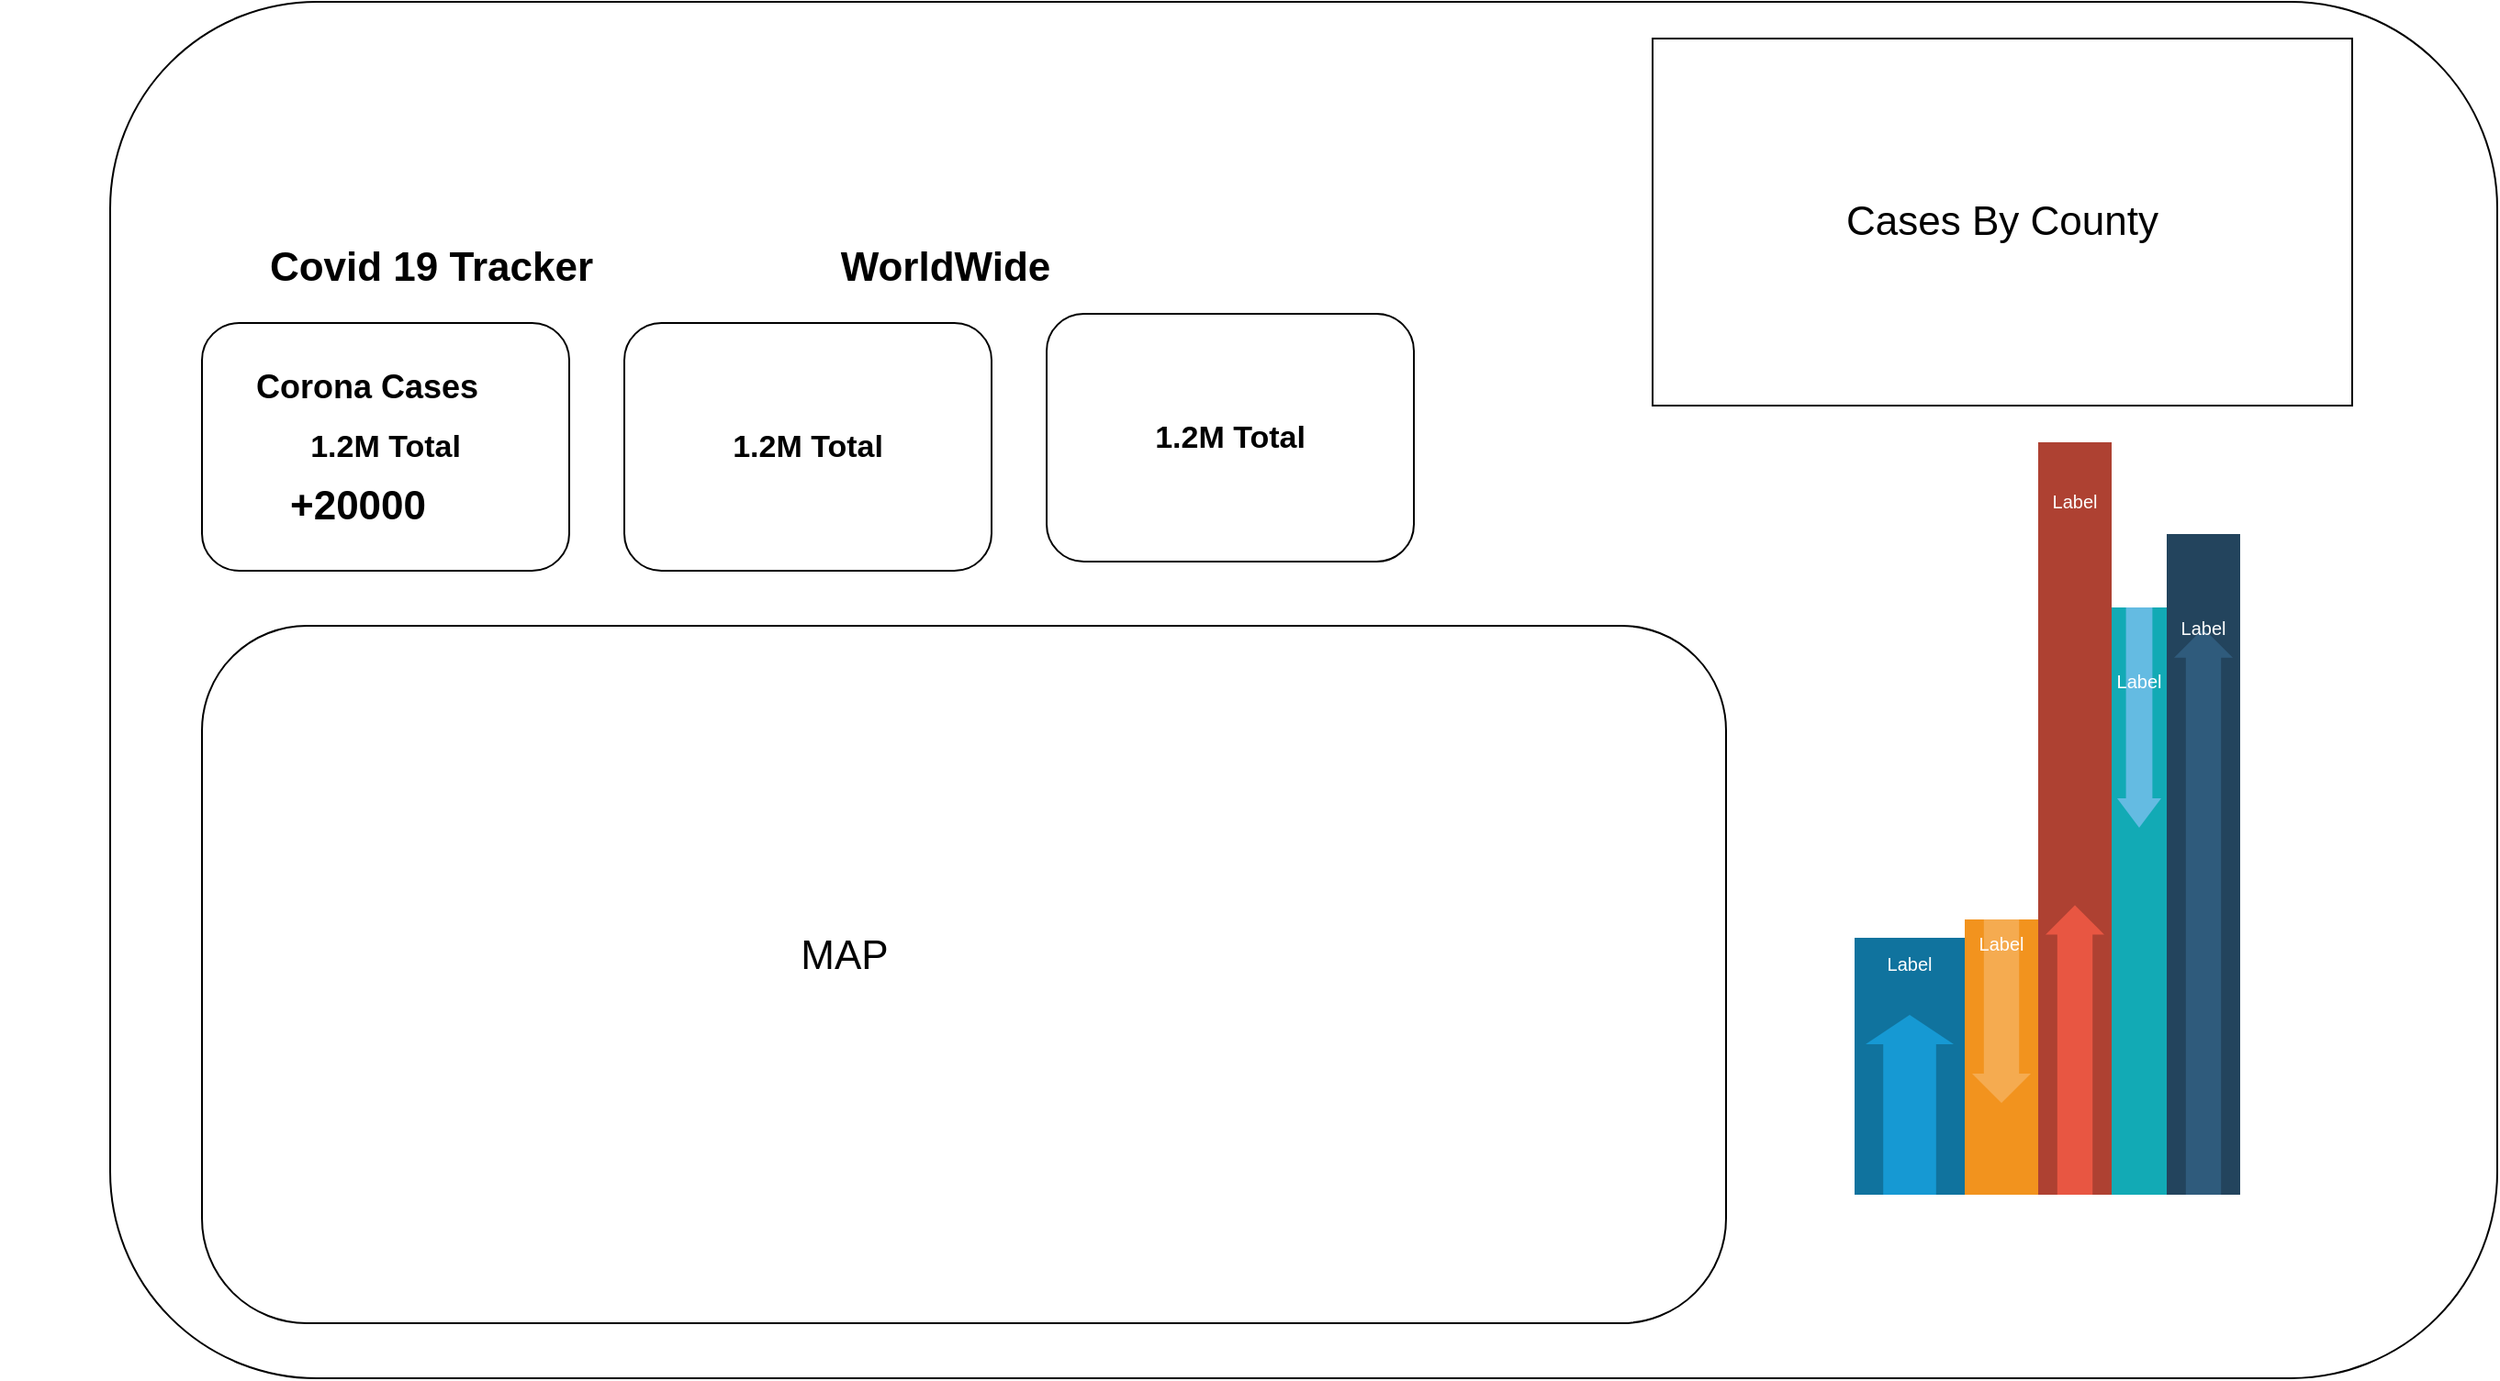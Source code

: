 <mxfile version="13.6.3" type="device"><diagram id="C5RBs43oDa-KdzZeNtuy" name="Page-1"><mxGraphModel dx="2997" dy="1220" grid="1" gridSize="10" guides="1" tooltips="1" connect="1" arrows="1" fold="1" page="1" pageScale="1" pageWidth="827" pageHeight="1169" math="0" shadow="0"><root><mxCell id="WIyWlLk6GJQsqaUBKTNV-0"/><mxCell id="WIyWlLk6GJQsqaUBKTNV-1" parent="WIyWlLk6GJQsqaUBKTNV-0"/><mxCell id="aNbeWRODxAGWyGhTPF4N-5" value="" style="rounded=0;whiteSpace=wrap;html=1;" vertex="1" parent="WIyWlLk6GJQsqaUBKTNV-1"><mxGeometry x="370" y="510" width="230" height="60" as="geometry"/></mxCell><mxCell id="aNbeWRODxAGWyGhTPF4N-4" value="" style="rounded=0;whiteSpace=wrap;html=1;" vertex="1" parent="WIyWlLk6GJQsqaUBKTNV-1"><mxGeometry x="360" y="515" width="120" height="60" as="geometry"/></mxCell><mxCell id="aNbeWRODxAGWyGhTPF4N-0" value="" style="rounded=1;whiteSpace=wrap;html=1;" vertex="1" parent="WIyWlLk6GJQsqaUBKTNV-1"><mxGeometry x="20" y="400" width="1300" height="750" as="geometry"/></mxCell><mxCell id="aNbeWRODxAGWyGhTPF4N-1" value="&lt;font style=&quot;font-size: 22px&quot;&gt;&lt;b&gt;Covid 19 Tracker&lt;/b&gt;&lt;/font&gt;" style="text;html=1;strokeColor=none;fillColor=none;align=center;verticalAlign=middle;whiteSpace=wrap;rounded=0;" vertex="1" parent="WIyWlLk6GJQsqaUBKTNV-1"><mxGeometry x="70" y="520" width="250" height="50" as="geometry"/></mxCell><mxCell id="aNbeWRODxAGWyGhTPF4N-3" value="&lt;font style=&quot;font-size: 22px&quot;&gt;&lt;b&gt;WorldWide&lt;/b&gt;&lt;/font&gt;" style="text;html=1;strokeColor=none;fillColor=none;align=center;verticalAlign=middle;whiteSpace=wrap;rounded=0;" vertex="1" parent="WIyWlLk6GJQsqaUBKTNV-1"><mxGeometry x="390" y="515" width="170" height="60" as="geometry"/></mxCell><mxCell id="aNbeWRODxAGWyGhTPF4N-6" value="&lt;b&gt;&lt;font style=&quot;font-size: 17px&quot;&gt;1.2M Total&lt;/font&gt;&lt;/b&gt;" style="rounded=1;whiteSpace=wrap;html=1;" vertex="1" parent="WIyWlLk6GJQsqaUBKTNV-1"><mxGeometry x="70" y="575" width="200" height="135" as="geometry"/></mxCell><mxCell id="aNbeWRODxAGWyGhTPF4N-8" value="Corona Cases" style="text;html=1;strokeColor=none;fillColor=none;align=center;verticalAlign=middle;whiteSpace=wrap;rounded=0;fontStyle=1;fontSize=18;" vertex="1" parent="WIyWlLk6GJQsqaUBKTNV-1"><mxGeometry x="90" y="600" width="140" height="20" as="geometry"/></mxCell><mxCell id="aNbeWRODxAGWyGhTPF4N-11" value="&lt;b style=&quot;font-size: 22px;&quot;&gt;+20000&lt;/b&gt;" style="text;html=1;strokeColor=none;fillColor=none;align=center;verticalAlign=middle;whiteSpace=wrap;rounded=0;fontSize=22;" vertex="1" parent="WIyWlLk6GJQsqaUBKTNV-1"><mxGeometry x="80" y="660" width="150" height="30" as="geometry"/></mxCell><mxCell id="aNbeWRODxAGWyGhTPF4N-16" value="&lt;b&gt;&lt;font style=&quot;font-size: 17px&quot;&gt;1.2M Total&lt;/font&gt;&lt;/b&gt;" style="rounded=1;whiteSpace=wrap;html=1;" vertex="1" parent="WIyWlLk6GJQsqaUBKTNV-1"><mxGeometry x="300" y="575" width="200" height="135" as="geometry"/></mxCell><mxCell id="aNbeWRODxAGWyGhTPF4N-17" value="&lt;b&gt;&lt;font style=&quot;font-size: 17px&quot;&gt;1.2M Total&lt;/font&gt;&lt;/b&gt;" style="rounded=1;whiteSpace=wrap;html=1;" vertex="1" parent="WIyWlLk6GJQsqaUBKTNV-1"><mxGeometry x="530" y="570" width="200" height="135" as="geometry"/></mxCell><mxCell id="aNbeWRODxAGWyGhTPF4N-18" value="" style="rounded=1;whiteSpace=wrap;html=1;fontSize=22;" vertex="1" parent="WIyWlLk6GJQsqaUBKTNV-1"><mxGeometry x="70" y="740" width="830" height="380" as="geometry"/></mxCell><mxCell id="aNbeWRODxAGWyGhTPF4N-19" value="MAP" style="text;html=1;strokeColor=none;fillColor=none;align=center;verticalAlign=middle;whiteSpace=wrap;rounded=0;fontSize=22;" vertex="1" parent="WIyWlLk6GJQsqaUBKTNV-1"><mxGeometry x="-40" y="810" width="920" height="220" as="geometry"/></mxCell><mxCell id="aNbeWRODxAGWyGhTPF4N-39" value="" style="fillColor=#10739E;strokeColor=none;fontSize=22;" vertex="1" parent="WIyWlLk6GJQsqaUBKTNV-1"><mxGeometry x="970" y="910" width="60" height="140" as="geometry"/></mxCell><mxCell id="aNbeWRODxAGWyGhTPF4N-40" value="" style="shape=mxgraph.arrows2.arrow;dy=0.4;dx=16;notch=0;direction=north;fillColor=#1699D3;strokeColor=none;" vertex="1" parent="aNbeWRODxAGWyGhTPF4N-39"><mxGeometry x="6" y="42" width="48" height="98" as="geometry"/></mxCell><mxCell id="aNbeWRODxAGWyGhTPF4N-41" value="Label" style="text;html=1;align=center;verticalAlign=middle;whiteSpace=wrap;fontColor=#FFFFFF;fontSize=10;" vertex="1" parent="aNbeWRODxAGWyGhTPF4N-39"><mxGeometry width="60" height="28" as="geometry"/></mxCell><mxCell id="aNbeWRODxAGWyGhTPF4N-42" value="" style="fillColor=#F2931E;strokeColor=none;fontSize=22;" vertex="1" parent="WIyWlLk6GJQsqaUBKTNV-1"><mxGeometry x="1030" y="900" width="40" height="150" as="geometry"/></mxCell><mxCell id="aNbeWRODxAGWyGhTPF4N-43" value="" style="shape=mxgraph.arrows2.arrow;dy=0.4;dx=16;notch=0;direction=south;fillColor=#F5AB50;strokeColor=none;" vertex="1" parent="aNbeWRODxAGWyGhTPF4N-42"><mxGeometry x="4" width="32" height="100" as="geometry"/></mxCell><mxCell id="aNbeWRODxAGWyGhTPF4N-44" value="Label" style="text;html=1;align=center;verticalAlign=middle;whiteSpace=wrap;fontColor=#FFFFFF;fontSize=10;" vertex="1" parent="aNbeWRODxAGWyGhTPF4N-42"><mxGeometry width="40" height="25" as="geometry"/></mxCell><mxCell id="aNbeWRODxAGWyGhTPF4N-45" value="" style="fillColor=#AE4132;strokeColor=none;fontSize=22;" vertex="1" parent="WIyWlLk6GJQsqaUBKTNV-1"><mxGeometry x="1070" y="640" width="40" height="410" as="geometry"/></mxCell><mxCell id="aNbeWRODxAGWyGhTPF4N-46" value="" style="shape=mxgraph.arrows2.arrow;dy=0.4;dx=16;notch=0;direction=north;fillColor=#E85642;strokeColor=none;" vertex="1" parent="aNbeWRODxAGWyGhTPF4N-45"><mxGeometry x="4" y="252.308" width="32" height="157.692" as="geometry"/></mxCell><mxCell id="aNbeWRODxAGWyGhTPF4N-47" value="Label" style="text;html=1;align=center;verticalAlign=middle;whiteSpace=wrap;fontColor=#FFFFFF;fontSize=10;" vertex="1" parent="aNbeWRODxAGWyGhTPF4N-45"><mxGeometry width="40" height="63.077" as="geometry"/></mxCell><mxCell id="aNbeWRODxAGWyGhTPF4N-48" value="" style="fillColor=#12AAB5;strokeColor=none;fontSize=22;" vertex="1" parent="WIyWlLk6GJQsqaUBKTNV-1"><mxGeometry x="1110" y="730" width="30" height="320" as="geometry"/></mxCell><mxCell id="aNbeWRODxAGWyGhTPF4N-49" value="" style="shape=mxgraph.arrows2.arrow;dy=0.4;dx=16;notch=0;direction=south;fillColor=#64BBE2;strokeColor=none;" vertex="1" parent="aNbeWRODxAGWyGhTPF4N-48"><mxGeometry x="3" width="24" height="120" as="geometry"/></mxCell><mxCell id="aNbeWRODxAGWyGhTPF4N-50" value="Label" style="text;html=1;align=center;verticalAlign=middle;whiteSpace=wrap;fontColor=#FFFFFF;fontSize=10;" vertex="1" parent="aNbeWRODxAGWyGhTPF4N-48"><mxGeometry width="30" height="80" as="geometry"/></mxCell><mxCell id="aNbeWRODxAGWyGhTPF4N-51" value="" style="fillColor=#23445D;strokeColor=none;fontSize=22;" vertex="1" parent="WIyWlLk6GJQsqaUBKTNV-1"><mxGeometry x="1140" y="690" width="40" height="360" as="geometry"/></mxCell><mxCell id="aNbeWRODxAGWyGhTPF4N-52" value="" style="shape=mxgraph.arrows2.arrow;dy=0.4;dx=16;notch=0;direction=north;fillColor=#2F5B7C;strokeColor=none;spacingLeft=11;" vertex="1" parent="aNbeWRODxAGWyGhTPF4N-51"><mxGeometry x="4" y="51.429" width="32" height="308.571" as="geometry"/></mxCell><mxCell id="aNbeWRODxAGWyGhTPF4N-53" value="Label" style="text;html=1;align=center;verticalAlign=middle;whiteSpace=wrap;fontColor=#FFFFFF;fontSize=10;" vertex="1" parent="aNbeWRODxAGWyGhTPF4N-51"><mxGeometry width="40" height="102.857" as="geometry"/></mxCell><mxCell id="aNbeWRODxAGWyGhTPF4N-88" value="Cases By County" style="rounded=0;whiteSpace=wrap;html=1;fontSize=22;" vertex="1" parent="WIyWlLk6GJQsqaUBKTNV-1"><mxGeometry x="860" y="420" width="381" height="200" as="geometry"/></mxCell></root></mxGraphModel></diagram></mxfile>